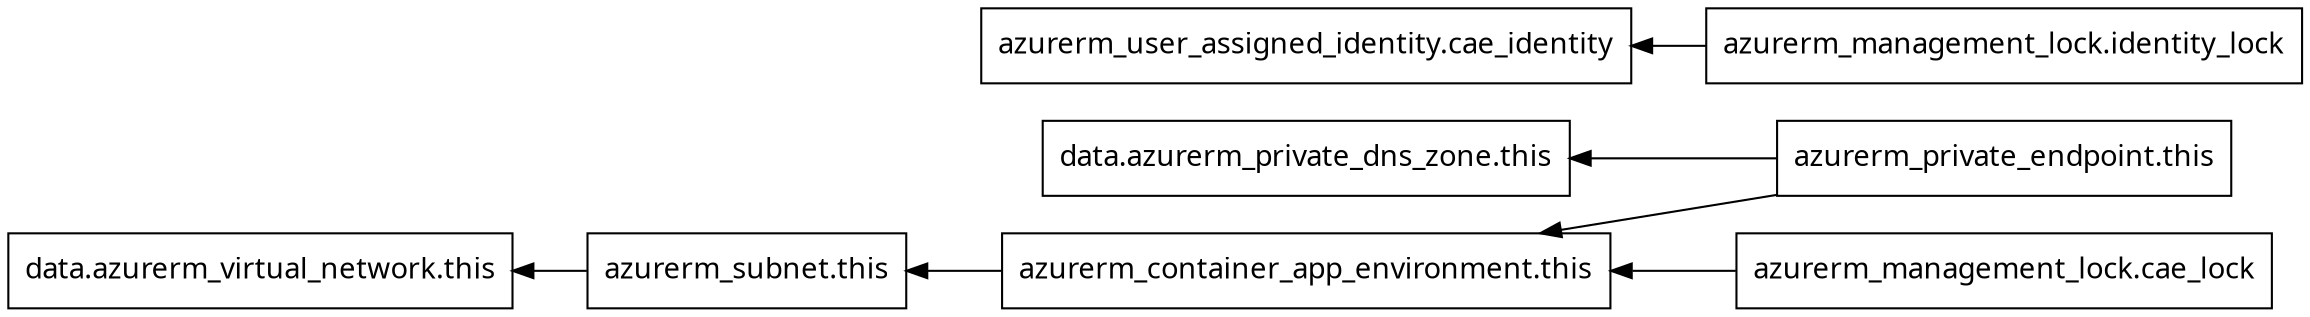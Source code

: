 digraph G {
  rankdir = "RL";
  node [shape = rect, fontname = "sans-serif"];
  "data.azurerm_private_dns_zone.this" [label="data.azurerm_private_dns_zone.this"];
  "data.azurerm_virtual_network.this" [label="data.azurerm_virtual_network.this"];
  "azurerm_container_app_environment.this" [label="azurerm_container_app_environment.this"];
  "azurerm_management_lock.cae_lock" [label="azurerm_management_lock.cae_lock"];
  "azurerm_management_lock.identity_lock" [label="azurerm_management_lock.identity_lock"];
  "azurerm_private_endpoint.this" [label="azurerm_private_endpoint.this"];
  "azurerm_subnet.this" [label="azurerm_subnet.this"];
  "azurerm_user_assigned_identity.cae_identity" [label="azurerm_user_assigned_identity.cae_identity"];
  "azurerm_container_app_environment.this" -> "azurerm_subnet.this";
  "azurerm_management_lock.cae_lock" -> "azurerm_container_app_environment.this";
  "azurerm_management_lock.identity_lock" -> "azurerm_user_assigned_identity.cae_identity";
  "azurerm_private_endpoint.this" -> "data.azurerm_private_dns_zone.this";
  "azurerm_private_endpoint.this" -> "azurerm_container_app_environment.this";
  "azurerm_subnet.this" -> "data.azurerm_virtual_network.this";
}
